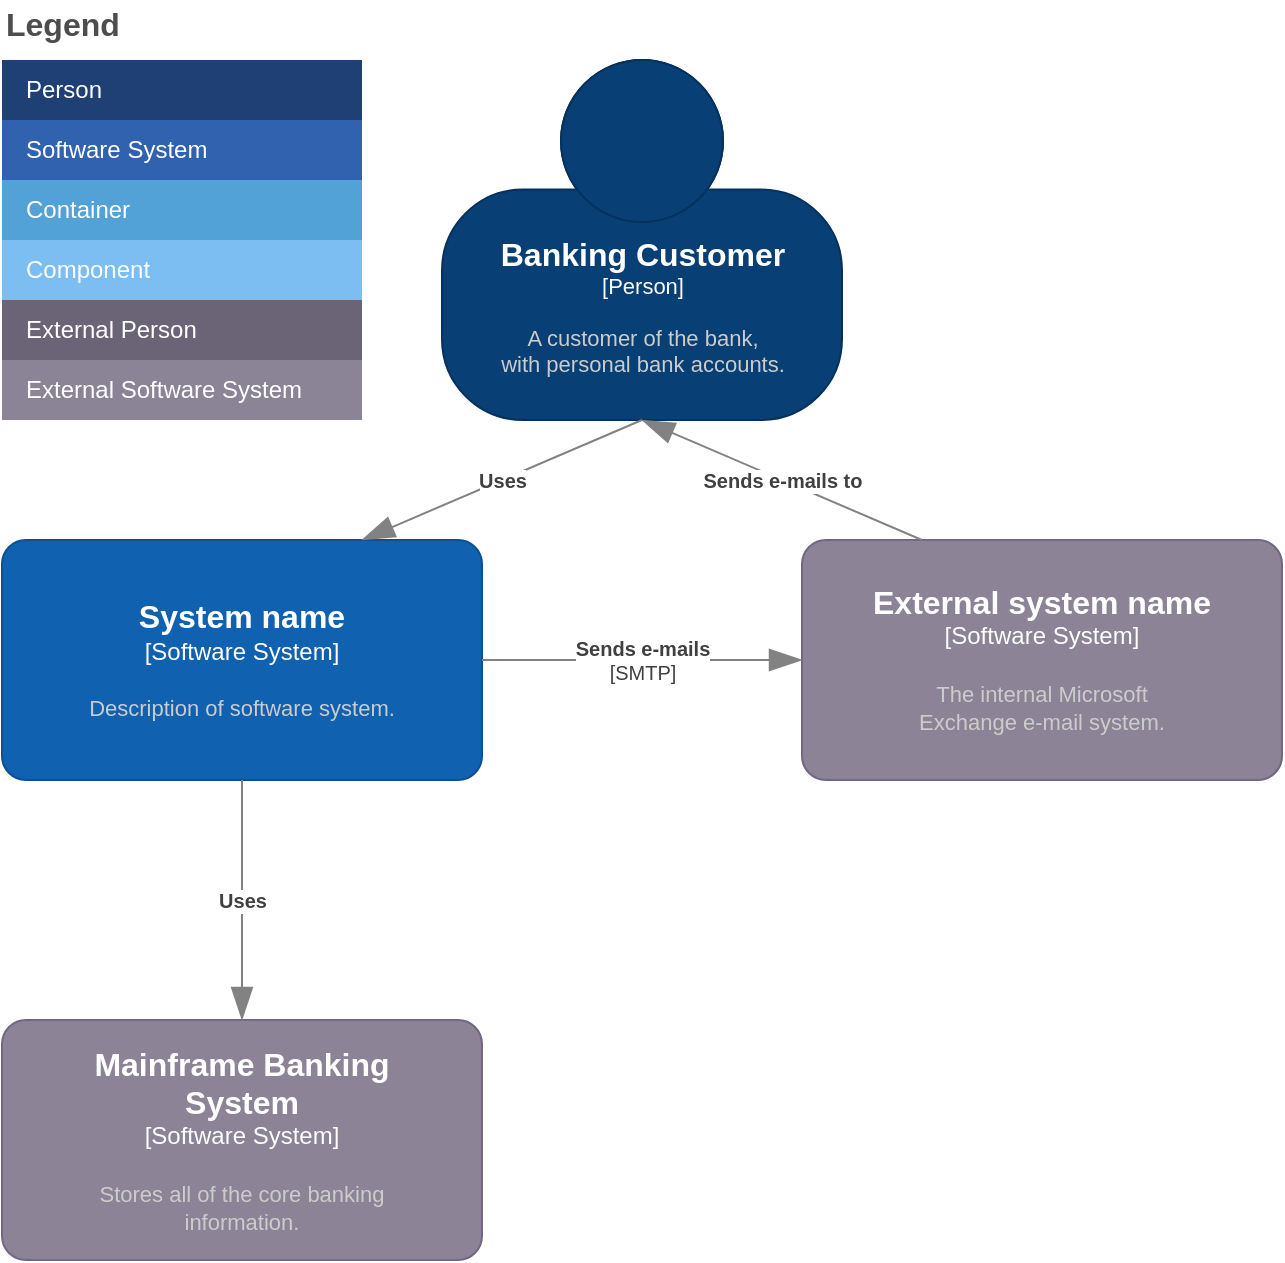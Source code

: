 <mxfile version="17.2.1" type="device">
<diagram id="is4nKnoC7knK3tbmEpOL" name="ページ1">
  <mxGraphModel dx="1102" dy="857" grid="1" gridSize="10" guides="1" tooltips="1" connect="1" arrows="1" fold="1" page="1" pageScale="1" pageWidth="827" pageHeight="1169" math="0" shadow="0">
    <root>
      <mxCell id="0" />
      <mxCell id="1" parent="0" />
      <object placeholders="1" c4Name="Banking Customer" c4Type="Person" c4Description="A customer of the bank, &#xa;with personal bank accounts." label="&lt;font style=&quot;font-size: 16px&quot;&gt;&lt;b&gt;%c4Name%&lt;/b&gt;&lt;/font&gt;&lt;div&gt;[%c4Type%]&lt;/div&gt;&lt;br&gt;&lt;div&gt;&lt;font style=&quot;font-size: 11px&quot;&gt;&lt;font color=&quot;#cccccc&quot;&gt;%c4Description%&lt;/font&gt;&lt;/div&gt;" id="v1w6xJLIwrtz22bP0FQ9-1">
        <mxCell style="html=1;fontSize=11;dashed=0;whitespace=wrap;fillColor=#083F75;strokeColor=#06315C;fontColor=#ffffff;shape=mxgraph.c4.person2;align=center;metaEdit=1;points=[[0.5,0,0],[1,0.5,0],[1,0.75,0],[0.75,1,0],[0.5,1,0],[0.25,1,0],[0,0.75,0],[0,0.5,0]];resizable=0;" parent="1" vertex="1">
          <mxGeometry x="260" y="40" width="200" height="180" as="geometry" />
        </mxCell>
      </object>
      <mxCell id="v1w6xJLIwrtz22bP0FQ9-2" value="Legend" style="align=left;fontSize=16;fontStyle=1;strokeColor=none;fillColor=none;fontColor=#4D4D4D;spacingTop=-8;resizable=0;" parent="1" vertex="1">
        <mxGeometry x="40" y="10" width="180" height="30" as="geometry" />
      </mxCell>
      <mxCell id="v1w6xJLIwrtz22bP0FQ9-3" value="" style="shape=table;html=1;whiteSpace=wrap;startSize=0;container=1;collapsible=0;childLayout=tableLayout;fillColor=none;align=left;spacingLeft=10;strokeColor=none;rounded=1;arcSize=11;fontColor=#FFFFFF;resizable=0;points=[[0.25,0,0],[0.5,0,0],[0.75,0,0],[1,0.25,0],[1,0.5,0],[1,0.75,0],[0.75,1,0],[0.5,1,0],[0.25,1,0],[0,0.75,0],[0,0.5,0],[0,0.25,0]];" parent="1" vertex="1">
        <mxGeometry x="40" y="40" width="180" height="180" as="geometry" />
      </mxCell>
      <mxCell id="v1w6xJLIwrtz22bP0FQ9-4" value="Person" style="shape=partialRectangle;html=1;whiteSpace=wrap;connectable=0;fillColor=#1E4074;top=0;left=0;bottom=0;right=0;overflow=hidden;pointerEvents=1;align=left;spacingLeft=10;strokeColor=none;fontColor=#FFFFFF;" parent="v1w6xJLIwrtz22bP0FQ9-3" vertex="1">
        <mxGeometry width="180" height="30" as="geometry" />
      </mxCell>
      <mxCell id="v1w6xJLIwrtz22bP0FQ9-5" value="Software System" style="shape=partialRectangle;html=1;whiteSpace=wrap;connectable=0;fillColor=#3162AF;top=0;left=0;bottom=0;right=0;overflow=hidden;pointerEvents=1;align=left;spacingLeft=10;fontColor=#FFFFFF;" parent="v1w6xJLIwrtz22bP0FQ9-3" vertex="1">
        <mxGeometry y="30" width="180" height="30" as="geometry" />
      </mxCell>
      <mxCell id="v1w6xJLIwrtz22bP0FQ9-6" value="Container" style="shape=partialRectangle;html=1;whiteSpace=wrap;connectable=0;fillColor=#52A2D8;top=0;left=0;bottom=0;right=0;overflow=hidden;pointerEvents=1;align=left;spacingLeft=10;fontColor=#FFFFFF;" parent="v1w6xJLIwrtz22bP0FQ9-3" vertex="1">
        <mxGeometry y="60" width="180" height="30" as="geometry" />
      </mxCell>
      <mxCell id="v1w6xJLIwrtz22bP0FQ9-7" value="Component" style="shape=partialRectangle;html=1;whiteSpace=wrap;connectable=0;fillColor=#7CBEF1;top=0;left=0;bottom=0;right=0;overflow=hidden;pointerEvents=1;align=left;spacingLeft=10;fontColor=#FFFFFF;" parent="v1w6xJLIwrtz22bP0FQ9-3" vertex="1">
        <mxGeometry y="90" width="180" height="30" as="geometry" />
      </mxCell>
      <mxCell id="v1w6xJLIwrtz22bP0FQ9-8" value="External Person" style="shape=partialRectangle;html=1;whiteSpace=wrap;connectable=0;fillColor=#6B6477;top=0;left=0;bottom=0;right=0;overflow=hidden;pointerEvents=1;align=left;spacingLeft=10;fontColor=#FFFFFF;" parent="v1w6xJLIwrtz22bP0FQ9-3" vertex="1">
        <mxGeometry y="120" width="180" height="30" as="geometry" />
      </mxCell>
      <mxCell id="v1w6xJLIwrtz22bP0FQ9-9" value="External Software System" style="shape=partialRectangle;html=1;whiteSpace=wrap;connectable=0;fillColor=#8B8496;top=0;left=0;bottom=0;right=0;overflow=hidden;pointerEvents=1;align=left;spacingLeft=10;fontColor=#FFFFFF;" parent="v1w6xJLIwrtz22bP0FQ9-3" vertex="1">
        <mxGeometry y="150" width="180" height="30" as="geometry" />
      </mxCell>
      <object placeholders="1" c4Name="System name" c4Type="Software System" c4Description="Description of software system." label="&lt;font style=&quot;font-size: 16px&quot;&gt;&lt;b&gt;%c4Name%&lt;/b&gt;&lt;/font&gt;&lt;div&gt;[%c4Type%]&lt;/div&gt;&lt;br&gt;&lt;div&gt;&lt;font style=&quot;font-size: 11px&quot;&gt;&lt;font color=&quot;#cccccc&quot;&gt;%c4Description%&lt;/font&gt;&lt;/div&gt;" id="v1w6xJLIwrtz22bP0FQ9-13">
        <mxCell style="rounded=1;whiteSpace=wrap;html=1;labelBackgroundColor=none;fillColor=#1061B0;fontColor=#ffffff;align=center;arcSize=10;strokeColor=#0D5091;metaEdit=1;resizable=0;points=[[0.25,0,0],[0.5,0,0],[0.75,0,0],[1,0.25,0],[1,0.5,0],[1,0.75,0],[0.75,1,0],[0.5,1,0],[0.25,1,0],[0,0.75,0],[0,0.5,0],[0,0.25,0]];" parent="1" vertex="1">
          <mxGeometry x="40" y="280" width="240" height="120" as="geometry" />
        </mxCell>
      </object>
      <object placeholders="1" c4Name="External system name" c4Type="Software System" c4Description="The internal Microsoft&#xa;Exchange e-mail system." label="&lt;font style=&quot;font-size: 16px&quot;&gt;&lt;b&gt;%c4Name%&lt;/b&gt;&lt;/font&gt;&lt;div&gt;[%c4Type%]&lt;/div&gt;&lt;br&gt;&lt;div&gt;&lt;font style=&quot;font-size: 11px&quot;&gt;&lt;font color=&quot;#cccccc&quot;&gt;%c4Description%&lt;/font&gt;&lt;/div&gt;" id="v1w6xJLIwrtz22bP0FQ9-14">
        <mxCell style="rounded=1;whiteSpace=wrap;html=1;labelBackgroundColor=none;fillColor=#8C8496;fontColor=#ffffff;align=center;arcSize=10;strokeColor=#736782;metaEdit=1;resizable=0;points=[[0.25,0,0],[0.5,0,0],[0.75,0,0],[1,0.25,0],[1,0.5,0],[1,0.75,0],[0.75,1,0],[0.5,1,0],[0.25,1,0],[0,0.75,0],[0,0.5,0],[0,0.25,0]];" parent="1" vertex="1">
          <mxGeometry x="440" y="280" width="240" height="120" as="geometry" />
        </mxCell>
      </object>
      <object placeholders="1" c4Type="Relationship" c4Description="Uses" label="&lt;div style=&quot;text-align: left&quot;&gt;&lt;div style=&quot;text-align: center&quot;&gt;&lt;b&gt;%c4Description%&lt;/b&gt;&lt;/div&gt;" id="v1w6xJLIwrtz22bP0FQ9-15">
        <mxCell style="endArrow=blockThin;html=1;fontSize=10;fontColor=#404040;strokeWidth=1;endFill=1;strokeColor=#828282;elbow=vertical;metaEdit=1;endSize=14;startSize=14;jumpStyle=arc;jumpSize=16;rounded=0;exitX=0.5;exitY=1;exitDx=0;exitDy=0;exitPerimeter=0;entryX=0.75;entryY=0;entryDx=0;entryDy=0;entryPerimeter=0;" parent="1" source="v1w6xJLIwrtz22bP0FQ9-1" target="v1w6xJLIwrtz22bP0FQ9-13" edge="1">
          <mxGeometry width="240" relative="1" as="geometry">
            <mxPoint x="30" y="520" as="sourcePoint" />
            <mxPoint x="270" y="520" as="targetPoint" />
          </mxGeometry>
        </mxCell>
      </object>
      <object placeholders="1" c4Type="Relationship" c4Description="Sends e-mails to" label="&lt;div style=&quot;text-align: left&quot;&gt;&lt;div style=&quot;text-align: center&quot;&gt;&lt;b&gt;%c4Description%&lt;/b&gt;&lt;/div&gt;" id="v1w6xJLIwrtz22bP0FQ9-16">
        <mxCell style="endArrow=blockThin;html=1;fontSize=10;fontColor=#404040;strokeWidth=1;endFill=1;strokeColor=#828282;elbow=vertical;metaEdit=1;endSize=14;startSize=14;jumpStyle=arc;jumpSize=16;rounded=0;exitX=0.25;exitY=0;exitDx=0;exitDy=0;exitPerimeter=0;entryX=0.5;entryY=1;entryDx=0;entryDy=0;entryPerimeter=0;" parent="1" source="v1w6xJLIwrtz22bP0FQ9-14" target="v1w6xJLIwrtz22bP0FQ9-1" edge="1">
          <mxGeometry width="240" relative="1" as="geometry">
            <mxPoint x="310" y="230" as="sourcePoint" />
            <mxPoint x="300" y="220" as="targetPoint" />
          </mxGeometry>
        </mxCell>
      </object>
      <object placeholders="1" c4Name="Mainframe Banking&#xa;System" c4Type="Software System" c4Description="Stores all of the core banking&#xa;information." label="&lt;font style=&quot;font-size: 16px&quot;&gt;&lt;b&gt;%c4Name%&lt;/b&gt;&lt;/font&gt;&lt;div&gt;[%c4Type%]&lt;/div&gt;&lt;br&gt;&lt;div&gt;&lt;font style=&quot;font-size: 11px&quot;&gt;&lt;font color=&quot;#cccccc&quot;&gt;%c4Description%&lt;/font&gt;&lt;/div&gt;" id="v1w6xJLIwrtz22bP0FQ9-17">
        <mxCell style="rounded=1;whiteSpace=wrap;html=1;labelBackgroundColor=none;fillColor=#8C8496;fontColor=#ffffff;align=center;arcSize=10;strokeColor=#736782;metaEdit=1;resizable=0;points=[[0.25,0,0],[0.5,0,0],[0.75,0,0],[1,0.25,0],[1,0.5,0],[1,0.75,0],[0.75,1,0],[0.5,1,0],[0.25,1,0],[0,0.75,0],[0,0.5,0],[0,0.25,0]];" parent="1" vertex="1">
          <mxGeometry x="40" y="520" width="240" height="120" as="geometry" />
        </mxCell>
      </object>
      <object placeholders="1" c4Type="Relationship" c4Description="Uses" label="&lt;div style=&quot;text-align: left&quot;&gt;&lt;div style=&quot;text-align: center&quot;&gt;&lt;b&gt;%c4Description%&lt;/b&gt;&lt;/div&gt;" id="v1w6xJLIwrtz22bP0FQ9-18">
        <mxCell style="endArrow=blockThin;html=1;fontSize=10;fontColor=#404040;strokeWidth=1;endFill=1;strokeColor=#828282;elbow=vertical;metaEdit=1;endSize=14;startSize=14;jumpStyle=arc;jumpSize=16;rounded=0;exitX=0.5;exitY=1;exitDx=0;exitDy=0;exitPerimeter=0;entryX=0.5;entryY=0;entryDx=0;entryDy=0;entryPerimeter=0;" parent="1" source="v1w6xJLIwrtz22bP0FQ9-13" target="v1w6xJLIwrtz22bP0FQ9-17" edge="1">
          <mxGeometry width="240" relative="1" as="geometry">
            <mxPoint x="350" y="250" as="sourcePoint" />
            <mxPoint x="278" y="290" as="targetPoint" />
          </mxGeometry>
        </mxCell>
      </object>
      <object placeholders="1" c4Type="Relationship" c4Technology="SMTP" c4Description="Sends e-mails" label="&lt;div style=&quot;text-align: left&quot;&gt;&lt;div style=&quot;text-align: center&quot;&gt;&lt;b&gt;%c4Description%&lt;/b&gt;&lt;/div&gt;&lt;div style=&quot;text-align: center&quot;&gt;[%c4Technology%]&lt;/div&gt;&lt;/div&gt;" id="v1w6xJLIwrtz22bP0FQ9-19">
        <mxCell style="endArrow=blockThin;html=1;fontSize=10;fontColor=#404040;strokeWidth=1;endFill=1;strokeColor=#828282;elbow=vertical;metaEdit=1;endSize=14;startSize=14;jumpStyle=arc;jumpSize=16;rounded=0;edgeStyle=orthogonalEdgeStyle;exitX=1;exitY=0.5;exitDx=0;exitDy=0;exitPerimeter=0;entryX=0;entryY=0.5;entryDx=0;entryDy=0;entryPerimeter=0;" parent="1" source="v1w6xJLIwrtz22bP0FQ9-13" target="v1w6xJLIwrtz22bP0FQ9-14" edge="1">
          <mxGeometry width="240" relative="1" as="geometry">
            <mxPoint x="290" y="450" as="sourcePoint" />
            <mxPoint x="530" y="450" as="targetPoint" />
          </mxGeometry>
        </mxCell>
      </object>
    </root>
  </mxGraphModel>
</diagram>
</mxfile>
